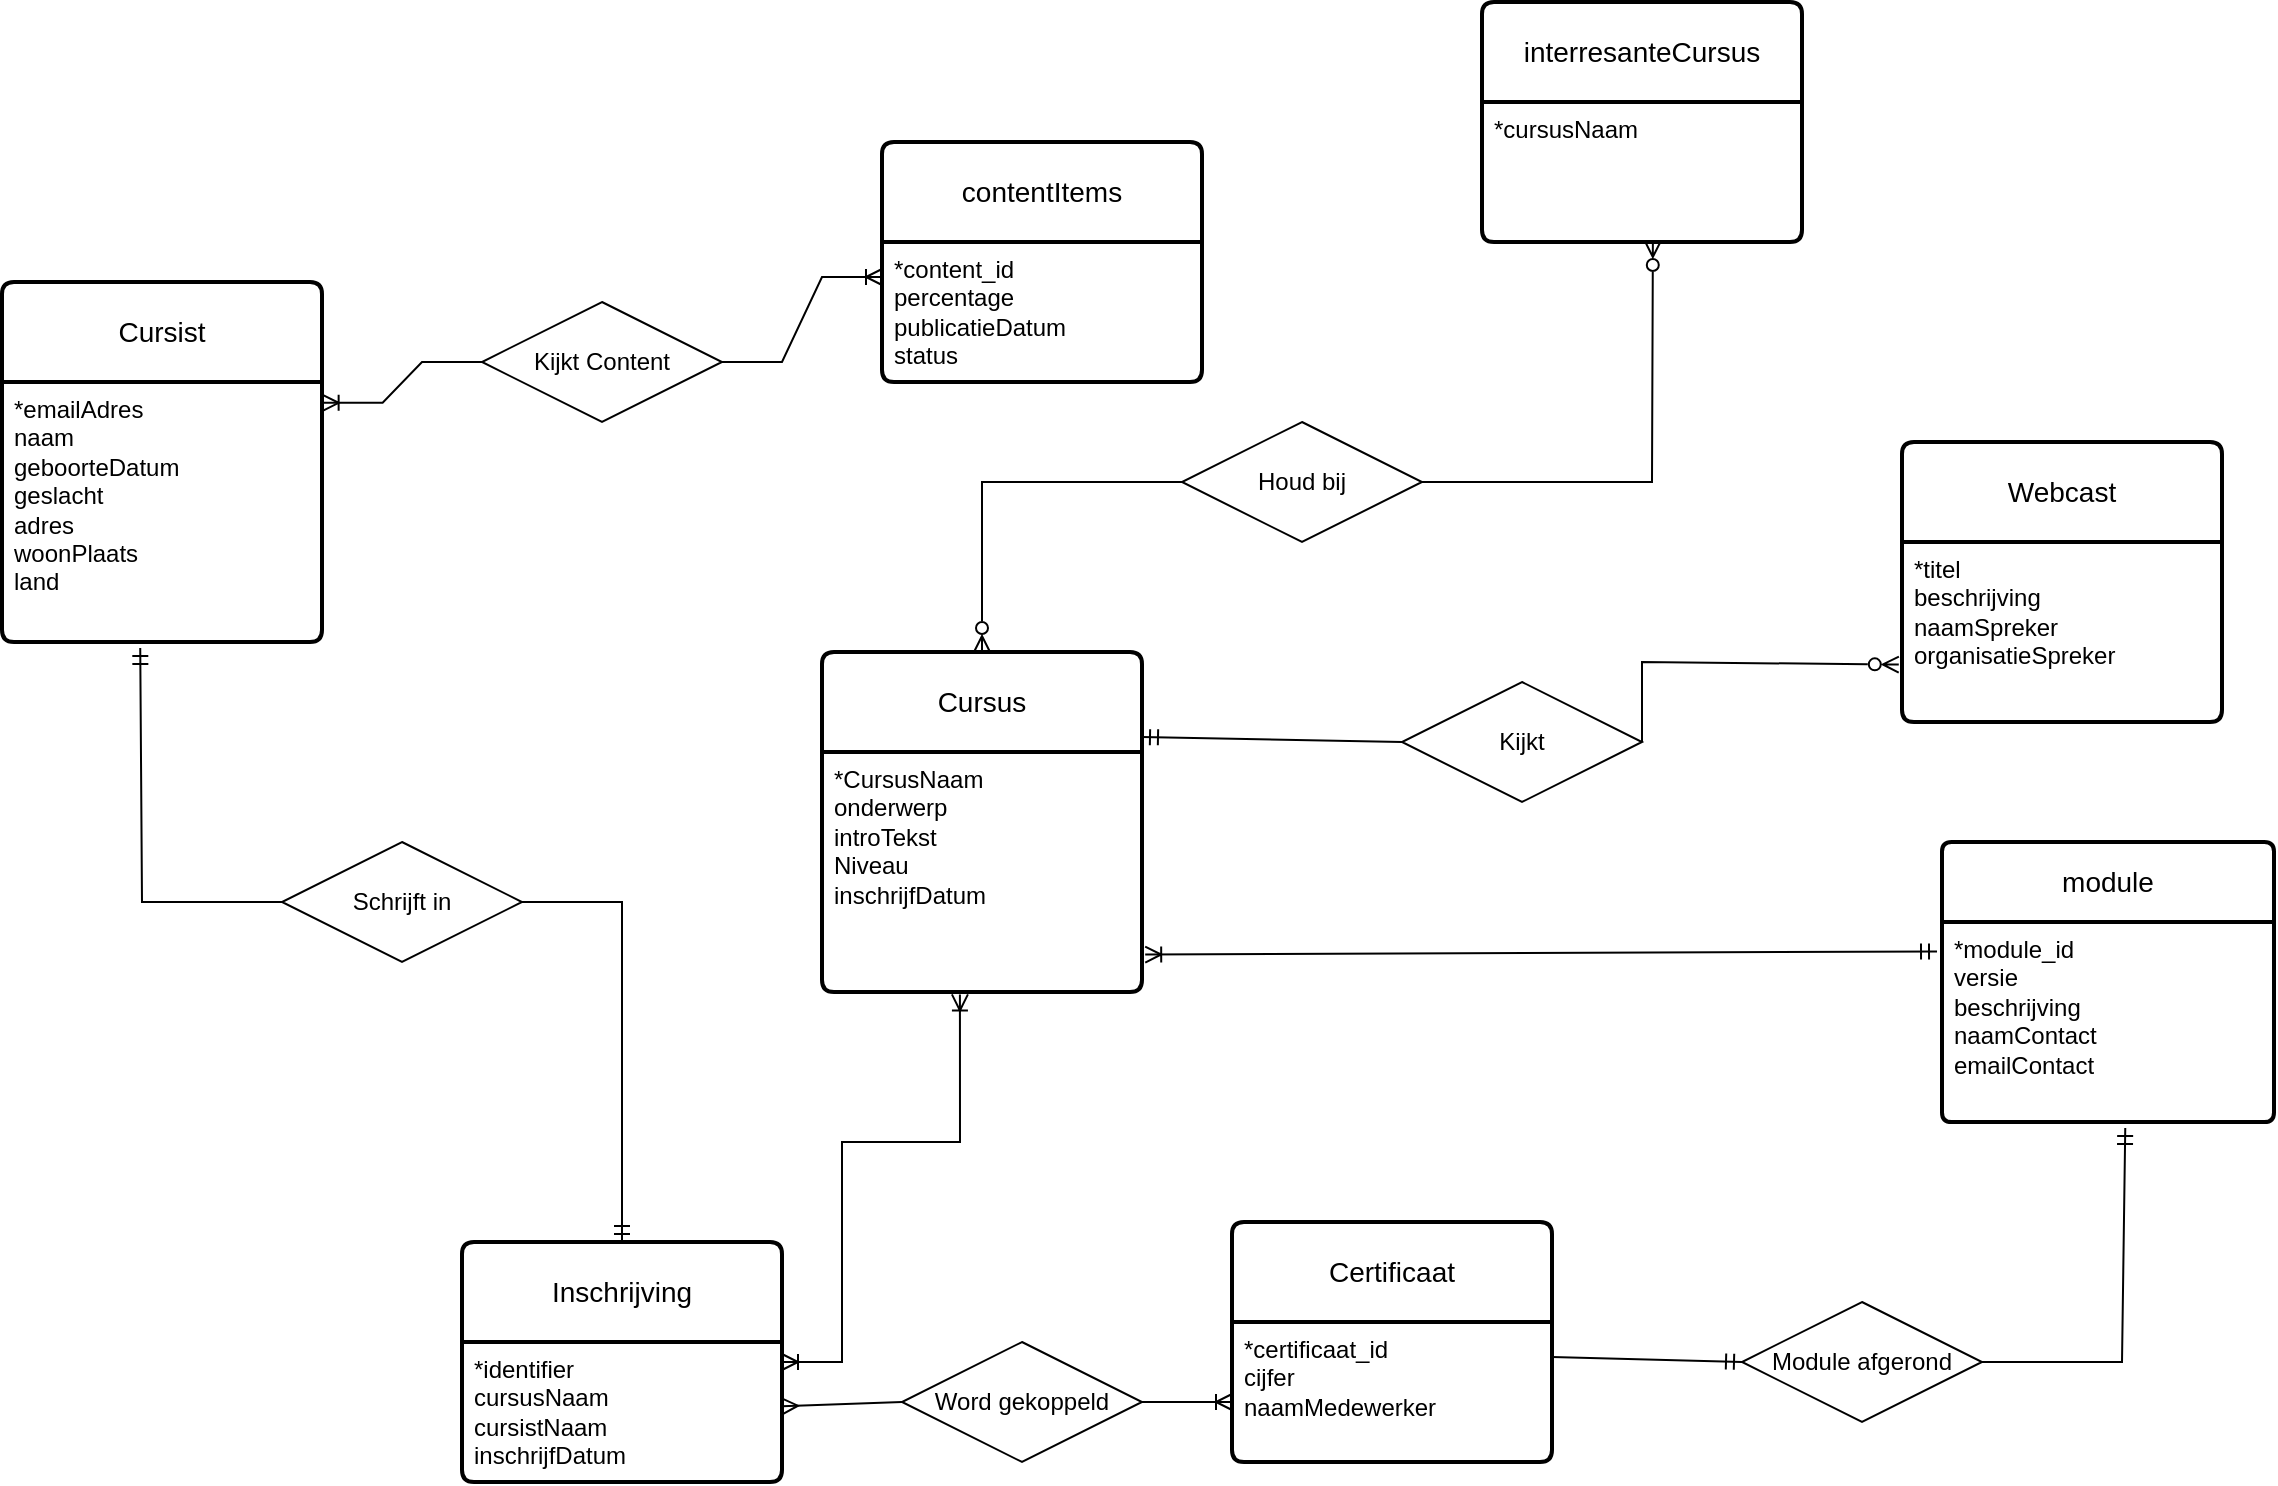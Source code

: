 <mxfile version="22.1.2" type="device">
  <diagram id="R2lEEEUBdFMjLlhIrx00" name="Page-1">
    <mxGraphModel dx="2045" dy="697" grid="1" gridSize="10" guides="1" tooltips="1" connect="1" arrows="1" fold="1" page="1" pageScale="1" pageWidth="850" pageHeight="1100" math="0" shadow="0" extFonts="Permanent Marker^https://fonts.googleapis.com/css?family=Permanent+Marker">
      <root>
        <mxCell id="0" />
        <mxCell id="1" parent="0" />
        <mxCell id="T3MYkBjEII2z4H54Sbim-50" value="module" style="swimlane;childLayout=stackLayout;horizontal=1;startSize=40;horizontalStack=0;rounded=1;fontSize=14;fontStyle=0;strokeWidth=2;resizeParent=0;resizeLast=1;shadow=0;dashed=0;align=center;arcSize=4;whiteSpace=wrap;html=1;" parent="1" vertex="1">
          <mxGeometry x="780" y="560" width="166" height="140" as="geometry" />
        </mxCell>
        <mxCell id="T3MYkBjEII2z4H54Sbim-51" value="*module_id&lt;br&gt;versie&lt;br&gt;beschrijving&lt;br&gt;naamContact&lt;br&gt;emailContact" style="align=left;strokeColor=none;fillColor=none;spacingLeft=4;fontSize=12;verticalAlign=top;resizable=0;rotatable=0;part=1;html=1;" parent="T3MYkBjEII2z4H54Sbim-50" vertex="1">
          <mxGeometry y="40" width="166" height="100" as="geometry" />
        </mxCell>
        <mxCell id="T3MYkBjEII2z4H54Sbim-52" value="Webcast" style="swimlane;childLayout=stackLayout;horizontal=1;startSize=50;horizontalStack=0;rounded=1;fontSize=14;fontStyle=0;strokeWidth=2;resizeParent=0;resizeLast=1;shadow=0;dashed=0;align=center;arcSize=4;whiteSpace=wrap;html=1;" parent="1" vertex="1">
          <mxGeometry x="760" y="360" width="160" height="140" as="geometry" />
        </mxCell>
        <mxCell id="T3MYkBjEII2z4H54Sbim-53" value="*titel&lt;br&gt;beschrijving&lt;br&gt;naamSpreker&lt;br&gt;organisatieSpreker" style="align=left;strokeColor=none;fillColor=none;spacingLeft=4;fontSize=12;verticalAlign=top;resizable=0;rotatable=0;part=1;html=1;" parent="T3MYkBjEII2z4H54Sbim-52" vertex="1">
          <mxGeometry y="50" width="160" height="90" as="geometry" />
        </mxCell>
        <mxCell id="fAPfnW3PR2ysRuw9U9JD-8" style="rounded=0;orthogonalLoop=1;jettySize=auto;html=1;entryX=-0.01;entryY=0.681;entryDx=0;entryDy=0;endArrow=ERzeroToMany;endFill=0;startArrow=none;startFill=0;exitX=1;exitY=0.5;exitDx=0;exitDy=0;entryPerimeter=0;" parent="1" source="YMGLGqPWgHZbtb7WeTMV-8" target="T3MYkBjEII2z4H54Sbim-53" edge="1">
          <mxGeometry relative="1" as="geometry">
            <Array as="points">
              <mxPoint x="630" y="470" />
            </Array>
          </mxGeometry>
        </mxCell>
        <mxCell id="fAPfnW3PR2ysRuw9U9JD-17" style="rounded=0;orthogonalLoop=1;jettySize=auto;html=1;entryX=0.534;entryY=0.993;entryDx=0;entryDy=0;endArrow=ERzeroToMany;endFill=0;startArrow=none;startFill=0;entryPerimeter=0;exitX=1;exitY=0.5;exitDx=0;exitDy=0;" parent="1" source="YMGLGqPWgHZbtb7WeTMV-12" target="fAPfnW3PR2ysRuw9U9JD-23" edge="1">
          <mxGeometry relative="1" as="geometry">
            <mxPoint x="640" y="290" as="targetPoint" />
            <Array as="points">
              <mxPoint x="635" y="380" />
            </Array>
          </mxGeometry>
        </mxCell>
        <mxCell id="T3MYkBjEII2z4H54Sbim-54" value="Cursus" style="swimlane;childLayout=stackLayout;horizontal=1;startSize=50;horizontalStack=0;rounded=1;fontSize=14;fontStyle=0;strokeWidth=2;resizeParent=0;resizeLast=1;shadow=0;dashed=0;align=center;arcSize=4;whiteSpace=wrap;html=1;" parent="1" vertex="1">
          <mxGeometry x="220" y="465" width="160" height="170" as="geometry" />
        </mxCell>
        <mxCell id="T3MYkBjEII2z4H54Sbim-55" value="*CursusNaam&lt;br&gt;onderwerp&lt;br&gt;introTekst&lt;br&gt;Niveau&lt;br&gt;inschrijfDatum&lt;br&gt;" style="align=left;strokeColor=none;fillColor=none;spacingLeft=4;fontSize=12;verticalAlign=top;resizable=0;rotatable=0;part=1;html=1;" parent="T3MYkBjEII2z4H54Sbim-54" vertex="1">
          <mxGeometry y="50" width="160" height="120" as="geometry" />
        </mxCell>
        <mxCell id="T3MYkBjEII2z4H54Sbim-56" value="Cursist" style="swimlane;childLayout=stackLayout;horizontal=1;startSize=50;horizontalStack=0;rounded=1;fontSize=14;fontStyle=0;strokeWidth=2;resizeParent=0;resizeLast=1;shadow=0;dashed=0;align=center;arcSize=4;whiteSpace=wrap;html=1;" parent="1" vertex="1">
          <mxGeometry x="-190" y="280" width="160" height="180" as="geometry" />
        </mxCell>
        <mxCell id="T3MYkBjEII2z4H54Sbim-57" value="*emailAdres&lt;br&gt;naam&lt;br&gt;geboorteDatum&lt;br&gt;geslacht&lt;br&gt;adres&lt;br&gt;woonPlaats&lt;br&gt;land" style="align=left;strokeColor=none;fillColor=none;spacingLeft=4;fontSize=12;verticalAlign=top;resizable=0;rotatable=0;part=1;html=1;" parent="T3MYkBjEII2z4H54Sbim-56" vertex="1">
          <mxGeometry y="50" width="160" height="130" as="geometry" />
        </mxCell>
        <mxCell id="T3MYkBjEII2z4H54Sbim-58" value="Certificaat" style="swimlane;childLayout=stackLayout;horizontal=1;startSize=50;horizontalStack=0;rounded=1;fontSize=14;fontStyle=0;strokeWidth=2;resizeParent=0;resizeLast=1;shadow=0;dashed=0;align=center;arcSize=4;whiteSpace=wrap;html=1;" parent="1" vertex="1">
          <mxGeometry x="425" y="750" width="160" height="120" as="geometry" />
        </mxCell>
        <mxCell id="T3MYkBjEII2z4H54Sbim-59" value="*certificaat_id&lt;br&gt;cijfer&lt;br&gt;naamMedewerker" style="align=left;strokeColor=none;fillColor=none;spacingLeft=4;fontSize=12;verticalAlign=top;resizable=0;rotatable=0;part=1;html=1;" parent="T3MYkBjEII2z4H54Sbim-58" vertex="1">
          <mxGeometry y="50" width="160" height="70" as="geometry" />
        </mxCell>
        <mxCell id="T3MYkBjEII2z4H54Sbim-63" value="contentItems" style="swimlane;childLayout=stackLayout;horizontal=1;startSize=50;horizontalStack=0;rounded=1;fontSize=14;fontStyle=0;strokeWidth=2;resizeParent=0;resizeLast=1;shadow=0;dashed=0;align=center;arcSize=4;whiteSpace=wrap;html=1;" parent="1" vertex="1">
          <mxGeometry x="250" y="210" width="160" height="120" as="geometry" />
        </mxCell>
        <mxCell id="T3MYkBjEII2z4H54Sbim-64" value="*content_id&lt;br&gt;percentage&lt;br&gt;publicatieDatum&lt;br&gt;status" style="align=left;strokeColor=none;fillColor=none;spacingLeft=4;fontSize=12;verticalAlign=top;resizable=0;rotatable=0;part=1;html=1;" parent="T3MYkBjEII2z4H54Sbim-63" vertex="1">
          <mxGeometry y="50" width="160" height="70" as="geometry" />
        </mxCell>
        <mxCell id="fAPfnW3PR2ysRuw9U9JD-2" value="Inschrijving" style="swimlane;childLayout=stackLayout;horizontal=1;startSize=50;horizontalStack=0;rounded=1;fontSize=14;fontStyle=0;strokeWidth=2;resizeParent=0;resizeLast=1;shadow=0;dashed=0;align=center;arcSize=4;whiteSpace=wrap;html=1;" parent="1" vertex="1">
          <mxGeometry x="40" y="760" width="160" height="120" as="geometry" />
        </mxCell>
        <mxCell id="fAPfnW3PR2ysRuw9U9JD-3" value="*identifier&lt;br&gt;cursusNaam&lt;br&gt;cursistNaam&lt;br&gt;inschrijfDatum" style="align=left;strokeColor=none;fillColor=none;spacingLeft=4;fontSize=12;verticalAlign=top;resizable=0;rotatable=0;part=1;html=1;" parent="fAPfnW3PR2ysRuw9U9JD-2" vertex="1">
          <mxGeometry y="50" width="160" height="70" as="geometry" />
        </mxCell>
        <mxCell id="fAPfnW3PR2ysRuw9U9JD-4" value="" style="fontSize=12;html=1;endArrow=ERmandOne;rounded=0;startArrow=none;startFill=0;entryX=0.5;entryY=0;entryDx=0;entryDy=0;exitX=1;exitY=0.5;exitDx=0;exitDy=0;" parent="1" source="YMGLGqPWgHZbtb7WeTMV-3" target="fAPfnW3PR2ysRuw9U9JD-2" edge="1">
          <mxGeometry width="100" height="100" relative="1" as="geometry">
            <mxPoint x="50" y="490" as="sourcePoint" />
            <mxPoint x="50" y="900" as="targetPoint" />
            <Array as="points">
              <mxPoint x="120" y="590" />
            </Array>
          </mxGeometry>
        </mxCell>
        <mxCell id="fAPfnW3PR2ysRuw9U9JD-10" value="" style="edgeStyle=entityRelationEdgeStyle;fontSize=12;html=1;endArrow=ERoneToMany;startArrow=none;rounded=0;exitX=1;exitY=0.5;exitDx=0;exitDy=0;entryX=0;entryY=0.25;entryDx=0;entryDy=0;startFill=0;endFill=0;" parent="1" source="YMGLGqPWgHZbtb7WeTMV-1" target="T3MYkBjEII2z4H54Sbim-64" edge="1">
          <mxGeometry width="100" height="100" relative="1" as="geometry">
            <mxPoint x="110" y="450" as="sourcePoint" />
            <mxPoint x="210" y="350" as="targetPoint" />
          </mxGeometry>
        </mxCell>
        <mxCell id="fAPfnW3PR2ysRuw9U9JD-11" style="rounded=0;orthogonalLoop=1;jettySize=auto;html=1;exitX=-0.015;exitY=0.147;exitDx=0;exitDy=0;startArrow=ERmandOne;startFill=0;endArrow=ERoneToMany;endFill=0;entryX=1.01;entryY=0.844;entryDx=0;entryDy=0;entryPerimeter=0;exitPerimeter=0;" parent="1" source="T3MYkBjEII2z4H54Sbim-51" target="T3MYkBjEII2z4H54Sbim-55" edge="1">
          <mxGeometry relative="1" as="geometry">
            <mxPoint x="580" y="640.04" as="sourcePoint" />
            <mxPoint x="450" y="600" as="targetPoint" />
          </mxGeometry>
        </mxCell>
        <mxCell id="fAPfnW3PR2ysRuw9U9JD-12" style="edgeStyle=orthogonalEdgeStyle;rounded=0;orthogonalLoop=1;jettySize=auto;html=1;entryX=0.431;entryY=1.01;entryDx=0;entryDy=0;entryPerimeter=0;endArrow=ERoneToMany;endFill=0;startArrow=ERoneToMany;startFill=0;" parent="1" source="fAPfnW3PR2ysRuw9U9JD-2" target="T3MYkBjEII2z4H54Sbim-55" edge="1">
          <mxGeometry relative="1" as="geometry">
            <Array as="points">
              <mxPoint x="230" y="710" />
              <mxPoint x="289" y="710" />
            </Array>
          </mxGeometry>
        </mxCell>
        <mxCell id="fAPfnW3PR2ysRuw9U9JD-19" style="rounded=0;orthogonalLoop=1;jettySize=auto;html=1;entryX=1;entryY=0.25;entryDx=0;entryDy=0;startArrow=ERmandOne;startFill=0;endArrow=none;endFill=0;exitX=0;exitY=0.5;exitDx=0;exitDy=0;" parent="1" source="YMGLGqPWgHZbtb7WeTMV-10" target="T3MYkBjEII2z4H54Sbim-59" edge="1">
          <mxGeometry relative="1" as="geometry" />
        </mxCell>
        <mxCell id="fAPfnW3PR2ysRuw9U9JD-22" value="interresanteCursus" style="swimlane;childLayout=stackLayout;horizontal=1;startSize=50;horizontalStack=0;rounded=1;fontSize=14;fontStyle=0;strokeWidth=2;resizeParent=0;resizeLast=1;shadow=0;dashed=0;align=center;arcSize=4;whiteSpace=wrap;html=1;" parent="1" vertex="1">
          <mxGeometry x="550" y="140" width="160" height="120" as="geometry" />
        </mxCell>
        <mxCell id="fAPfnW3PR2ysRuw9U9JD-23" value="*cursusNaam&lt;br&gt;" style="align=left;strokeColor=none;fillColor=none;spacingLeft=4;fontSize=12;verticalAlign=top;resizable=0;rotatable=0;part=1;html=1;" parent="fAPfnW3PR2ysRuw9U9JD-22" vertex="1">
          <mxGeometry y="50" width="160" height="70" as="geometry" />
        </mxCell>
        <mxCell id="YMGLGqPWgHZbtb7WeTMV-2" value="" style="edgeStyle=entityRelationEdgeStyle;fontSize=12;html=1;endArrow=none;startArrow=ERoneToMany;rounded=0;exitX=1.002;exitY=0.08;exitDx=0;exitDy=0;exitPerimeter=0;entryX=0;entryY=0.5;entryDx=0;entryDy=0;startFill=0;endFill=0;" edge="1" parent="1" source="T3MYkBjEII2z4H54Sbim-57" target="YMGLGqPWgHZbtb7WeTMV-1">
          <mxGeometry width="100" height="100" relative="1" as="geometry">
            <mxPoint x="-30" y="340" as="sourcePoint" />
            <mxPoint x="250" y="278" as="targetPoint" />
          </mxGeometry>
        </mxCell>
        <mxCell id="YMGLGqPWgHZbtb7WeTMV-1" value="Kijkt Content" style="shape=rhombus;perimeter=rhombusPerimeter;whiteSpace=wrap;html=1;align=center;" vertex="1" parent="1">
          <mxGeometry x="50" y="290" width="120" height="60" as="geometry" />
        </mxCell>
        <mxCell id="YMGLGqPWgHZbtb7WeTMV-4" value="" style="fontSize=12;html=1;endArrow=none;rounded=0;startArrow=ERmandOne;startFill=0;entryX=0;entryY=0.5;entryDx=0;entryDy=0;endFill=0;exitX=0.432;exitY=1.023;exitDx=0;exitDy=0;exitPerimeter=0;" edge="1" parent="1" source="T3MYkBjEII2z4H54Sbim-57" target="YMGLGqPWgHZbtb7WeTMV-3">
          <mxGeometry width="100" height="100" relative="1" as="geometry">
            <mxPoint x="-140" y="490" as="sourcePoint" />
            <mxPoint x="37" y="816" as="targetPoint" />
            <Array as="points">
              <mxPoint x="-120" y="590" />
            </Array>
          </mxGeometry>
        </mxCell>
        <mxCell id="YMGLGqPWgHZbtb7WeTMV-3" value="Schrijft in" style="shape=rhombus;perimeter=rhombusPerimeter;whiteSpace=wrap;html=1;align=center;" vertex="1" parent="1">
          <mxGeometry x="-50" y="560" width="120" height="60" as="geometry" />
        </mxCell>
        <mxCell id="YMGLGqPWgHZbtb7WeTMV-6" value="" style="rounded=0;orthogonalLoop=1;jettySize=auto;html=1;startArrow=ERmany;startFill=0;endArrow=none;endFill=0;entryX=0;entryY=0.5;entryDx=0;entryDy=0;" edge="1" parent="1" source="fAPfnW3PR2ysRuw9U9JD-3" target="YMGLGqPWgHZbtb7WeTMV-5">
          <mxGeometry relative="1" as="geometry">
            <mxPoint x="200" y="845" as="sourcePoint" />
            <mxPoint x="260" y="846" as="targetPoint" />
          </mxGeometry>
        </mxCell>
        <mxCell id="YMGLGqPWgHZbtb7WeTMV-7" style="edgeStyle=orthogonalEdgeStyle;rounded=0;orthogonalLoop=1;jettySize=auto;html=1;exitX=1;exitY=0.5;exitDx=0;exitDy=0;entryX=0;entryY=0.75;entryDx=0;entryDy=0;endArrow=ERoneToMany;endFill=0;" edge="1" parent="1" source="YMGLGqPWgHZbtb7WeTMV-5" target="T3MYkBjEII2z4H54Sbim-58">
          <mxGeometry relative="1" as="geometry" />
        </mxCell>
        <mxCell id="YMGLGqPWgHZbtb7WeTMV-5" value="Word gekoppeld" style="shape=rhombus;perimeter=rhombusPerimeter;whiteSpace=wrap;html=1;align=center;" vertex="1" parent="1">
          <mxGeometry x="260" y="810" width="120" height="60" as="geometry" />
        </mxCell>
        <mxCell id="YMGLGqPWgHZbtb7WeTMV-9" value="" style="rounded=0;orthogonalLoop=1;jettySize=auto;html=1;entryX=0;entryY=0.5;entryDx=0;entryDy=0;endArrow=none;endFill=0;startArrow=ERmandOne;startFill=0;exitX=1;exitY=0.25;exitDx=0;exitDy=0;" edge="1" parent="1" source="T3MYkBjEII2z4H54Sbim-54" target="YMGLGqPWgHZbtb7WeTMV-8">
          <mxGeometry relative="1" as="geometry">
            <mxPoint x="380" y="550" as="sourcePoint" />
            <mxPoint x="760" y="465" as="targetPoint" />
          </mxGeometry>
        </mxCell>
        <mxCell id="YMGLGqPWgHZbtb7WeTMV-8" value="Kijkt" style="shape=rhombus;perimeter=rhombusPerimeter;whiteSpace=wrap;html=1;align=center;" vertex="1" parent="1">
          <mxGeometry x="510" y="480" width="120" height="60" as="geometry" />
        </mxCell>
        <mxCell id="YMGLGqPWgHZbtb7WeTMV-11" value="" style="rounded=0;orthogonalLoop=1;jettySize=auto;html=1;startArrow=ERmandOne;startFill=0;endArrow=none;endFill=0;exitX=0.552;exitY=1.03;exitDx=0;exitDy=0;entryX=1;entryY=0.5;entryDx=0;entryDy=0;exitPerimeter=0;" edge="1" parent="1" source="T3MYkBjEII2z4H54Sbim-51" target="YMGLGqPWgHZbtb7WeTMV-10">
          <mxGeometry relative="1" as="geometry">
            <mxPoint x="863" y="700" as="sourcePoint" />
            <mxPoint x="860" y="820" as="targetPoint" />
            <Array as="points">
              <mxPoint x="870" y="820" />
            </Array>
          </mxGeometry>
        </mxCell>
        <mxCell id="YMGLGqPWgHZbtb7WeTMV-10" value="Module afgerond" style="shape=rhombus;perimeter=rhombusPerimeter;whiteSpace=wrap;html=1;align=center;" vertex="1" parent="1">
          <mxGeometry x="680" y="790" width="120" height="60" as="geometry" />
        </mxCell>
        <mxCell id="YMGLGqPWgHZbtb7WeTMV-13" value="" style="rounded=0;orthogonalLoop=1;jettySize=auto;html=1;entryX=0;entryY=0.5;entryDx=0;entryDy=0;endArrow=none;endFill=0;startArrow=ERzeroToMany;startFill=0;exitX=0.5;exitY=0;exitDx=0;exitDy=0;" edge="1" parent="1" source="T3MYkBjEII2z4H54Sbim-54" target="YMGLGqPWgHZbtb7WeTMV-12">
          <mxGeometry relative="1" as="geometry">
            <mxPoint x="635" y="260" as="targetPoint" />
            <Array as="points">
              <mxPoint x="300" y="380" />
            </Array>
            <mxPoint x="300" y="465" as="sourcePoint" />
          </mxGeometry>
        </mxCell>
        <mxCell id="YMGLGqPWgHZbtb7WeTMV-12" value="Houd bij" style="shape=rhombus;perimeter=rhombusPerimeter;whiteSpace=wrap;html=1;align=center;" vertex="1" parent="1">
          <mxGeometry x="400" y="350" width="120" height="60" as="geometry" />
        </mxCell>
      </root>
    </mxGraphModel>
  </diagram>
</mxfile>
